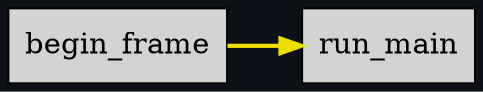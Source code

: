 digraph "" {
	"compound"="true";
	"splines"="spline";
	"rankdir"="LR";
	"bgcolor"="#0d1117";
	"fontname"="Helvetica";
	"nodesep"="0.15";
	edge ["penwidth"="2"];
	node ["shape"="box", "style"="filled"];
	"node_System(0)" ["label"="run_main", "tooltip"="bevy_app::main_schedule::Main::run_main"]
	"node_System(1)" ["label"="begin_frame", "tooltip"="bevy_ecs::schedule::stepping::Stepping::begin_frame"]
	"node_System(1)" -> "node_System(0)" ["lhead"="", "ltail"="", "tooltip"="begin_frame → SystemTypeSet(ExclusiveFunctionSystem<fn(Local<bool>), run_main>())", "color"="#eede00"]
}
